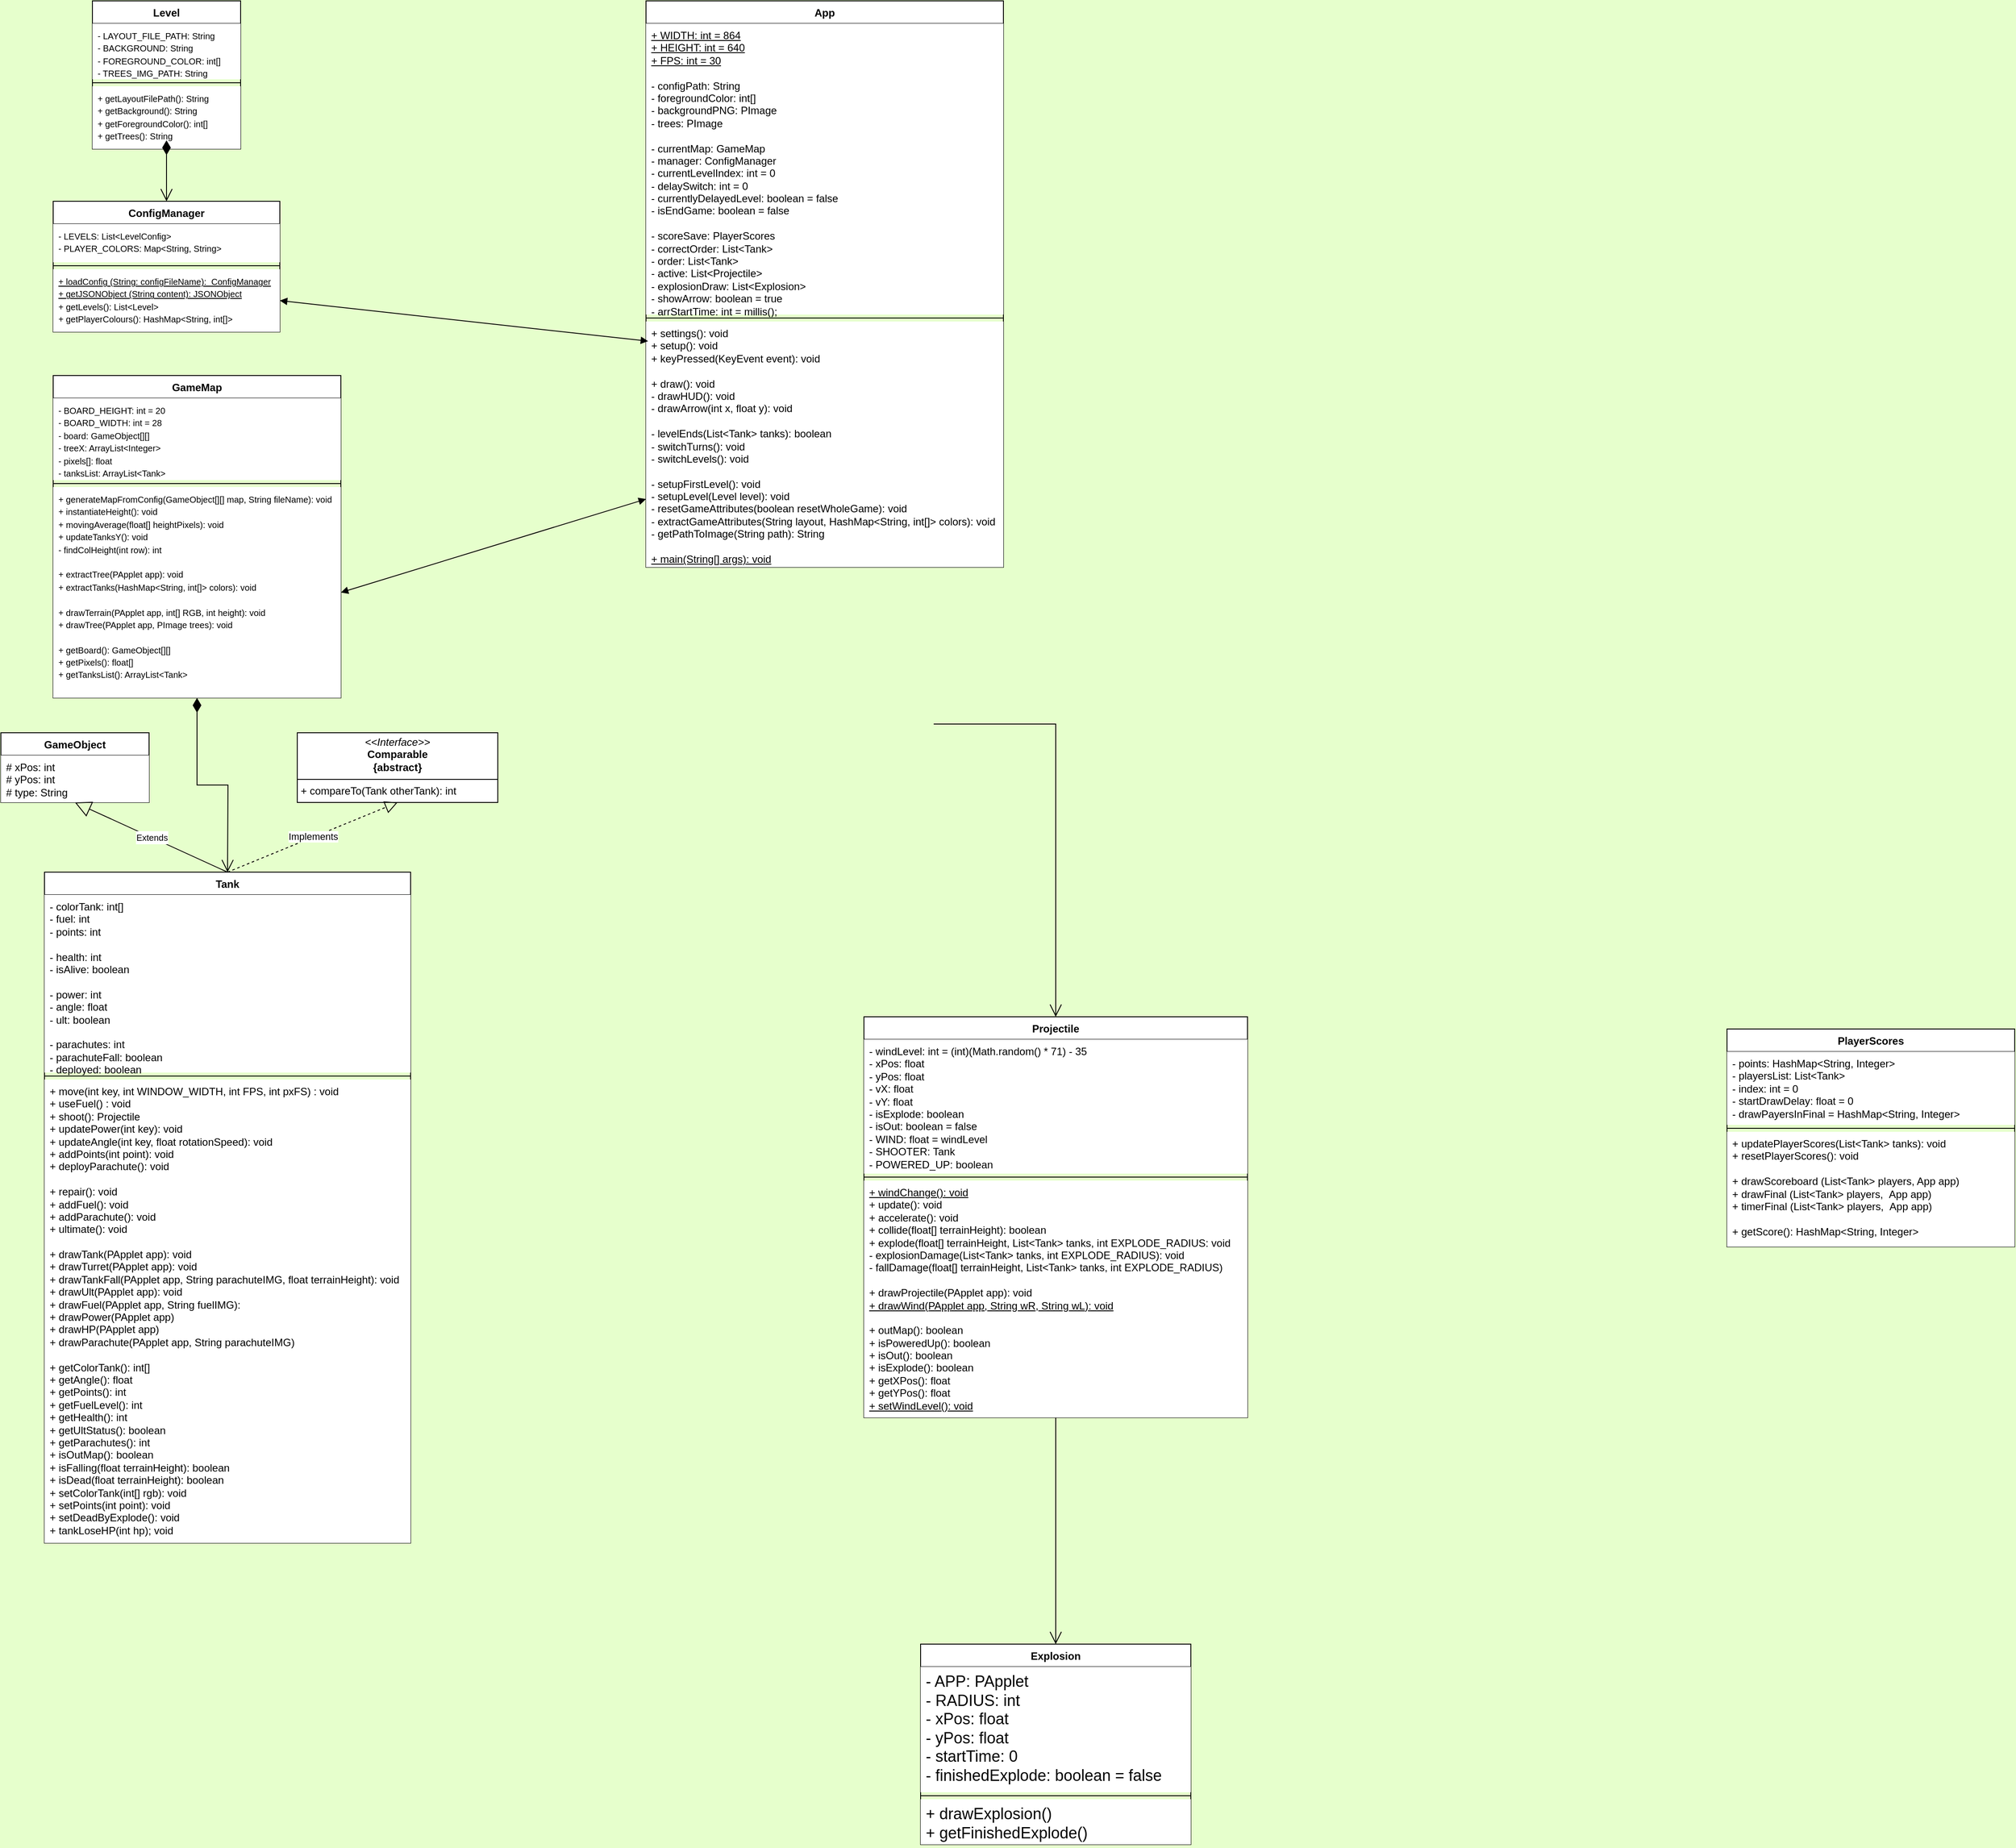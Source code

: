 <mxfile version="24.3.1" type="github">
  <diagram name="Page-1" id="6133507b-19e7-1e82-6fc7-422aa6c4b21f">
    <mxGraphModel dx="1719" dy="1703" grid="1" gridSize="10" guides="1" tooltips="1" connect="1" arrows="1" fold="1" page="1" pageScale="1" pageWidth="1100" pageHeight="850" background="#E6FFCC" math="0" shadow="0">
      <root>
        <mxCell id="0" />
        <mxCell id="1" parent="0" />
        <mxCell id="UTHU-1M57-vCMUskgQRw-25" value="Tank" style="swimlane;fontStyle=1;align=center;verticalAlign=top;childLayout=stackLayout;horizontal=1;startSize=26;horizontalStack=0;resizeParent=1;resizeParentMax=0;resizeLast=0;collapsible=1;marginBottom=0;whiteSpace=wrap;html=1;" parent="1" vertex="1">
          <mxGeometry x="130" y="910" width="420" height="770" as="geometry" />
        </mxCell>
        <mxCell id="UTHU-1M57-vCMUskgQRw-26" value="&lt;div&gt;- colorTank: int[]&lt;/div&gt;&lt;div&gt;- fuel: int&lt;/div&gt;&lt;div&gt;- points: int&lt;/div&gt;&lt;div&gt;&lt;br&gt;&lt;/div&gt;&lt;div&gt;- health: int&lt;/div&gt;&lt;div&gt;- isAlive: boolean&lt;/div&gt;&lt;div&gt;&lt;br&gt;&lt;/div&gt;&lt;div&gt;- power: int&lt;/div&gt;&lt;div&gt;- angle: float&lt;/div&gt;&lt;div&gt;- ult: boolean&lt;/div&gt;&lt;div&gt;&lt;br&gt;&lt;/div&gt;&lt;div&gt;- parachutes: int&lt;/div&gt;&lt;div&gt;- parachuteFall: boolean&lt;/div&gt;&lt;div&gt;- deployed: boolean&lt;/div&gt;" style="text;strokeColor=none;fillColor=default;align=left;verticalAlign=top;spacingLeft=4;spacingRight=4;overflow=hidden;rotatable=0;points=[[0,0.5],[1,0.5]];portConstraint=eastwest;whiteSpace=wrap;html=1;" parent="UTHU-1M57-vCMUskgQRw-25" vertex="1">
          <mxGeometry y="26" width="420" height="204" as="geometry" />
        </mxCell>
        <mxCell id="UTHU-1M57-vCMUskgQRw-27" value="" style="line;strokeWidth=1;fillColor=none;align=left;verticalAlign=middle;spacingTop=-1;spacingLeft=3;spacingRight=3;rotatable=0;labelPosition=right;points=[];portConstraint=eastwest;strokeColor=inherit;" parent="UTHU-1M57-vCMUskgQRw-25" vertex="1">
          <mxGeometry y="230" width="420" height="8" as="geometry" />
        </mxCell>
        <mxCell id="UTHU-1M57-vCMUskgQRw-28" value="&lt;font style=&quot;font-size: 12px;&quot;&gt;+ &lt;font style=&quot;&quot;&gt;move(int key,&amp;nbsp;&lt;/font&gt;&lt;/font&gt;&lt;span style=&quot;background-color: initial;&quot;&gt;int WINDOW_WIDTH,&amp;nbsp;&lt;/span&gt;&lt;span style=&quot;background-color: initial;&quot;&gt;int FPS,&amp;nbsp;&lt;/span&gt;&lt;span style=&quot;background-color: initial;&quot;&gt;int pxFS) : void&lt;/span&gt;&lt;div&gt;&lt;div&gt;+ useFuel() : void&lt;/div&gt;&lt;div&gt;+ shoot(): Projectile&lt;/div&gt;&lt;div&gt;&lt;div&gt;+ updatePower(int key): void&lt;/div&gt;&lt;/div&gt;&lt;div&gt;+ updateAngle(int key,&amp;nbsp;&lt;span style=&quot;background-color: initial;&quot;&gt;float rotationSpeed): void&lt;/span&gt;&lt;/div&gt;&lt;div&gt;+ addPoints(int point): void&lt;/div&gt;&lt;div&gt;+ deployParachute(): void&lt;/div&gt;&lt;div&gt;&lt;br&gt;&lt;/div&gt;&lt;div&gt;+ repair(): void&lt;/div&gt;&lt;div&gt;+ addFuel(): void&lt;/div&gt;&lt;div&gt;+ addParachute(): void&lt;/div&gt;&lt;div&gt;+ ultimate(): void&lt;/div&gt;&lt;div&gt;&lt;br&gt;&lt;/div&gt;&lt;div&gt;+ drawTank(PApplet app): void&lt;/div&gt;&lt;/div&gt;&lt;div&gt;+ drawTurret(PApplet app): void&lt;/div&gt;&lt;div&gt;+ drawTankFall(PApplet app,&amp;nbsp;&lt;span style=&quot;background-color: initial;&quot;&gt;String parachuteIMG,&amp;nbsp;&lt;/span&gt;&lt;span style=&quot;background-color: initial;&quot;&gt;float terrainHeight): void&lt;/span&gt;&lt;/div&gt;&lt;div&gt;+ drawUlt(PApplet app): void&lt;/div&gt;&lt;div&gt;+ drawFuel(PApplet app,&amp;nbsp;&lt;span style=&quot;background-color: initial;&quot;&gt;String fuelIMG):&amp;nbsp;&lt;/span&gt;&lt;/div&gt;&lt;div&gt;+ drawPower(PApplet app)&lt;/div&gt;&lt;div&gt;+ drawHP(PApplet app)&lt;/div&gt;&lt;div&gt;+ drawParachute(PApplet app, String&amp;nbsp;&lt;span style=&quot;background-color: initial;&quot;&gt;parachuteIMG&lt;/span&gt;&lt;span style=&quot;background-color: initial;&quot;&gt;)&lt;/span&gt;&lt;/div&gt;&lt;div&gt;&lt;br&gt;&lt;/div&gt;&lt;div&gt;+ getColorTank(): int[]&lt;/div&gt;&lt;div&gt;+ getAngle(): float&lt;/div&gt;&lt;div&gt;+ getPoints(): int&lt;/div&gt;&lt;div&gt;+ getFuelLevel(): int&lt;/div&gt;&lt;div&gt;+ getHealth(): int&lt;/div&gt;&lt;div&gt;+ getUltStatus(): boolean&lt;/div&gt;&lt;div&gt;+ getParachutes(): int&lt;/div&gt;&lt;div&gt;+ isOutMap(): boolean&lt;/div&gt;&lt;div&gt;+ isFalling(float terrainHeight): boolean&lt;/div&gt;&lt;div&gt;+ isDead(&lt;span style=&quot;background-color: initial;&quot;&gt;float terrainHeight&lt;/span&gt;&lt;span style=&quot;background-color: initial;&quot;&gt;): boolean&lt;/span&gt;&lt;/div&gt;&lt;div&gt;+ setColorTank(int[] rgb): void&lt;/div&gt;&lt;div&gt;+ setPoints(int point): void&lt;/div&gt;&lt;div&gt;+ setDeadByExplode(): void&lt;/div&gt;&lt;div&gt;+ tankLoseHP(int hp); void&lt;/div&gt;&lt;div&gt;&lt;br&gt;&lt;/div&gt;" style="text;strokeColor=none;fillColor=default;align=left;verticalAlign=top;spacingLeft=4;spacingRight=4;overflow=hidden;rotatable=0;points=[[0,0.5],[1,0.5]];portConstraint=eastwest;whiteSpace=wrap;html=1;" parent="UTHU-1M57-vCMUskgQRw-25" vertex="1">
          <mxGeometry y="238" width="420" height="532" as="geometry" />
        </mxCell>
        <mxCell id="UTHU-1M57-vCMUskgQRw-30" value="ConfigManager" style="swimlane;fontStyle=1;align=center;verticalAlign=top;childLayout=stackLayout;horizontal=1;startSize=26;horizontalStack=0;resizeParent=1;resizeParentMax=0;resizeLast=0;collapsible=1;marginBottom=0;whiteSpace=wrap;html=1;" parent="1" vertex="1">
          <mxGeometry x="140" y="140" width="260" height="150" as="geometry" />
        </mxCell>
        <mxCell id="UTHU-1M57-vCMUskgQRw-31" value="&lt;font style=&quot;font-size: 10px;&quot;&gt;- LEVELS: List&amp;lt;LevelConfig&amp;gt;&lt;/font&gt;&lt;div&gt;&lt;font style=&quot;font-size: 10px;&quot;&gt;- PLAYER_COLORS: Map&amp;lt;String, String&amp;gt;&lt;/font&gt;&lt;/div&gt;" style="text;strokeColor=none;fillColor=default;align=left;verticalAlign=top;spacingLeft=4;spacingRight=4;overflow=hidden;rotatable=0;points=[[0,0.5],[1,0.5]];portConstraint=eastwest;whiteSpace=wrap;html=1;" parent="UTHU-1M57-vCMUskgQRw-30" vertex="1">
          <mxGeometry y="26" width="260" height="44" as="geometry" />
        </mxCell>
        <mxCell id="UTHU-1M57-vCMUskgQRw-32" value="" style="line;strokeWidth=1;fillColor=none;align=left;verticalAlign=middle;spacingTop=-1;spacingLeft=3;spacingRight=3;rotatable=0;labelPosition=right;points=[];portConstraint=eastwest;strokeColor=inherit;" parent="UTHU-1M57-vCMUskgQRw-30" vertex="1">
          <mxGeometry y="70" width="260" height="8" as="geometry" />
        </mxCell>
        <mxCell id="UTHU-1M57-vCMUskgQRw-33" value="&lt;font style=&quot;font-size: 10px;&quot;&gt;&lt;u&gt;+ loadConfig (String: configFileName): &amp;nbsp;ConfigManager&lt;/u&gt;&lt;div style=&quot;font-size: 12px;&quot;&gt;&lt;font style=&quot;font-size: 10px;&quot;&gt;&lt;u&gt;+ getJSONObject (String content): JSONObject&lt;/u&gt;&lt;/font&gt;&lt;/div&gt;+ getLevels(): List&amp;lt;Level&amp;gt;&lt;/font&gt;&lt;div&gt;&lt;font style=&quot;font-size: 10px;&quot;&gt;+ getPlayerColours(): HashMap&amp;lt;String, int[]&amp;gt;&lt;/font&gt;&lt;/div&gt;" style="text;strokeColor=none;fillColor=default;align=left;verticalAlign=top;spacingLeft=4;spacingRight=4;overflow=hidden;rotatable=0;points=[[0,0.5],[1,0.5]];portConstraint=eastwest;whiteSpace=wrap;html=1;" parent="UTHU-1M57-vCMUskgQRw-30" vertex="1">
          <mxGeometry y="78" width="260" height="72" as="geometry" />
        </mxCell>
        <mxCell id="UTHU-1M57-vCMUskgQRw-36" value="Level" style="swimlane;fontStyle=1;align=center;verticalAlign=top;childLayout=stackLayout;horizontal=1;startSize=26;horizontalStack=0;resizeParent=1;resizeParentMax=0;resizeLast=0;collapsible=1;marginBottom=0;whiteSpace=wrap;html=1;" parent="1" vertex="1">
          <mxGeometry x="185" y="-90" width="170" height="170" as="geometry" />
        </mxCell>
        <mxCell id="UTHU-1M57-vCMUskgQRw-37" value="&lt;div&gt;&lt;font style=&quot;font-size: 10px;&quot;&gt;- LAYOUT_FILE_PATH:&amp;nbsp;&lt;/font&gt;&lt;span style=&quot;font-size: 10px;&quot;&gt;String&lt;/span&gt;&lt;br&gt;&lt;/div&gt;&lt;div&gt;&lt;span style=&quot;background-color: initial;&quot;&gt;&lt;font style=&quot;font-size: 10px;&quot;&gt;- BACKGROUND:&amp;nbsp;&lt;/font&gt;&lt;/span&gt;&lt;span style=&quot;font-size: 10px;&quot;&gt;String&amp;nbsp;&lt;/span&gt;&lt;div&gt;&lt;font style=&quot;font-size: 10px;&quot;&gt;- FOREGROUND_COLOR: int[]&lt;/font&gt;&lt;/div&gt;&lt;div&gt;&lt;font style=&quot;font-size: 10px;&quot;&gt;- TREES_IMG_PATH:&amp;nbsp;&lt;/font&gt;&lt;span style=&quot;font-size: 10px; background-color: initial;&quot;&gt;String&lt;/span&gt;&lt;/div&gt;&lt;/div&gt;" style="text;strokeColor=none;fillColor=default;align=left;verticalAlign=top;spacingLeft=4;spacingRight=4;overflow=hidden;rotatable=0;points=[[0,0.5],[1,0.5]];portConstraint=eastwest;whiteSpace=wrap;html=1;" parent="UTHU-1M57-vCMUskgQRw-36" vertex="1">
          <mxGeometry y="26" width="170" height="64" as="geometry" />
        </mxCell>
        <mxCell id="UTHU-1M57-vCMUskgQRw-38" value="" style="line;strokeWidth=1;fillColor=none;align=left;verticalAlign=middle;spacingTop=-1;spacingLeft=3;spacingRight=3;rotatable=0;labelPosition=right;points=[];portConstraint=eastwest;strokeColor=inherit;" parent="UTHU-1M57-vCMUskgQRw-36" vertex="1">
          <mxGeometry y="90" width="170" height="8" as="geometry" />
        </mxCell>
        <mxCell id="UTHU-1M57-vCMUskgQRw-39" value="&lt;font size=&quot;1&quot;&gt;+ getLayoutFilePath(): String&lt;/font&gt;&lt;div&gt;&lt;font size=&quot;1&quot;&gt;+ getBackground(): String&lt;/font&gt;&lt;/div&gt;&lt;div&gt;&lt;font size=&quot;1&quot;&gt;+ getForegroundColor(): int[]&lt;/font&gt;&lt;/div&gt;&lt;div&gt;&lt;font size=&quot;1&quot;&gt;+ getTrees(): String&lt;/font&gt;&lt;/div&gt;" style="text;strokeColor=none;fillColor=default;align=left;verticalAlign=top;spacingLeft=4;spacingRight=4;overflow=hidden;rotatable=0;points=[[0,0.5],[1,0.5]];portConstraint=eastwest;whiteSpace=wrap;html=1;" parent="UTHU-1M57-vCMUskgQRw-36" vertex="1">
          <mxGeometry y="98" width="170" height="72" as="geometry" />
        </mxCell>
        <mxCell id="UTHU-1M57-vCMUskgQRw-44" value="Projectile" style="swimlane;fontStyle=1;align=center;verticalAlign=top;childLayout=stackLayout;horizontal=1;startSize=26;horizontalStack=0;resizeParent=1;resizeParentMax=0;resizeLast=0;collapsible=1;marginBottom=0;whiteSpace=wrap;html=1;" parent="1" vertex="1">
          <mxGeometry x="1070" y="1076" width="440" height="460" as="geometry" />
        </mxCell>
        <mxCell id="UTHU-1M57-vCMUskgQRw-45" value="&lt;div&gt;&lt;font style=&quot;font-size: 12px;&quot;&gt;- windLevel: int = (int)(Math.random() * 71) - 35&amp;nbsp;&lt;/font&gt;&lt;/div&gt;&lt;div&gt;&lt;font style=&quot;font-size: 12px;&quot;&gt;- xPos: float&lt;/font&gt;&lt;/div&gt;&lt;div&gt;&lt;font style=&quot;font-size: 12px;&quot;&gt;- yPos: float&lt;/font&gt;&lt;/div&gt;&lt;div&gt;&lt;font style=&quot;font-size: 12px;&quot;&gt;- vX: float&lt;/font&gt;&lt;/div&gt;&lt;div&gt;&lt;font style=&quot;font-size: 12px;&quot;&gt;- vY: float&lt;/font&gt;&lt;/div&gt;&lt;div&gt;&lt;font style=&quot;font-size: 12px;&quot;&gt;- isExplode: boolean&lt;/font&gt;&lt;/div&gt;&lt;div&gt;&lt;font style=&quot;font-size: 12px;&quot;&gt;- isOut: boolean = false&lt;/font&gt;&lt;/div&gt;&lt;div&gt;&lt;font style=&quot;font-size: 12px;&quot;&gt;- WIND: float = windLevel&lt;/font&gt;&lt;/div&gt;&lt;div&gt;&lt;font style=&quot;font-size: 12px;&quot;&gt;- SHOOTER: Tank&lt;/font&gt;&lt;/div&gt;&lt;div&gt;&lt;font style=&quot;font-size: 12px;&quot;&gt;- POWERED_UP: boolean&lt;/font&gt;&lt;/div&gt;&lt;div&gt;&lt;font style=&quot;font-size: 10px;&quot;&gt;&lt;br&gt;&lt;/font&gt;&lt;/div&gt;" style="text;strokeColor=none;fillColor=default;align=left;verticalAlign=top;spacingLeft=4;spacingRight=4;overflow=hidden;rotatable=0;points=[[0,0.5],[1,0.5]];portConstraint=eastwest;whiteSpace=wrap;html=1;" parent="UTHU-1M57-vCMUskgQRw-44" vertex="1">
          <mxGeometry y="26" width="440" height="154" as="geometry" />
        </mxCell>
        <mxCell id="UTHU-1M57-vCMUskgQRw-46" value="" style="line;strokeWidth=1;fillColor=none;align=left;verticalAlign=middle;spacingTop=-1;spacingLeft=3;spacingRight=3;rotatable=0;labelPosition=right;points=[];portConstraint=eastwest;strokeColor=inherit;" parent="UTHU-1M57-vCMUskgQRw-44" vertex="1">
          <mxGeometry y="180" width="440" height="8" as="geometry" />
        </mxCell>
        <mxCell id="UTHU-1M57-vCMUskgQRw-47" value="&lt;font style=&quot;font-size: 12px;&quot;&gt;&lt;u&gt;+ windChange(): void&lt;/u&gt;&lt;/font&gt;&lt;div&gt;&lt;font style=&quot;font-size: 12px;&quot;&gt;+ update(): void&lt;/font&gt;&lt;/div&gt;&lt;div&gt;&lt;font style=&quot;font-size: 12px;&quot;&gt;+ accelerate(): void&lt;/font&gt;&lt;/div&gt;&lt;div&gt;&lt;font style=&quot;font-size: 12px;&quot;&gt;+ collide(float[] terrainHeight): boolean&lt;/font&gt;&lt;/div&gt;&lt;div&gt;&lt;font style=&quot;font-size: 12px;&quot;&gt;+ explode(float[] terrainHeight, List&amp;lt;Tank&amp;gt; tanks, int EXPLODE_RADIUS: void&lt;/font&gt;&lt;/div&gt;&lt;div&gt;&lt;font style=&quot;font-size: 12px;&quot;&gt;- explosionDamage(List&amp;lt;Tank&amp;gt; tanks, int EXPLODE_RADIUS): void&lt;/font&gt;&lt;/div&gt;&lt;div&gt;&lt;font style=&quot;font-size: 12px;&quot;&gt;- fallDamage(float[] terrainHeight, List&amp;lt;Tank&amp;gt; tanks, int EXPLODE_RADIUS)&lt;/font&gt;&lt;/div&gt;&lt;div&gt;&lt;font style=&quot;font-size: 12px;&quot;&gt;&lt;br&gt;&lt;/font&gt;&lt;/div&gt;&lt;div&gt;&lt;font style=&quot;font-size: 12px;&quot;&gt;+ drawProjectile(PApplet app): void&lt;/font&gt;&lt;/div&gt;&lt;div&gt;&lt;font style=&quot;font-size: 12px;&quot;&gt;&lt;u&gt;+ drawWind(PApplet app, String wR, String wL): void&lt;/u&gt;&lt;/font&gt;&lt;/div&gt;&lt;div&gt;&lt;br&gt;&lt;/div&gt;&lt;div&gt;+ outMap(): boolean&lt;/div&gt;&lt;div&gt;+ isPoweredUp(): boolean&lt;/div&gt;&lt;div&gt;+ isOut(): boolean&lt;/div&gt;&lt;div&gt;+ isExplode(): boolean&lt;/div&gt;&lt;div&gt;+ getXPos(): float&lt;/div&gt;&lt;div&gt;+ getYPos(): float&lt;/div&gt;&lt;div&gt;&lt;u&gt;+ setWindLevel(): void&lt;/u&gt;&lt;/div&gt;" style="text;strokeColor=none;fillColor=default;align=left;verticalAlign=top;spacingLeft=4;spacingRight=4;overflow=hidden;rotatable=0;points=[[0,0.5],[1,0.5]];portConstraint=eastwest;whiteSpace=wrap;html=1;" parent="UTHU-1M57-vCMUskgQRw-44" vertex="1">
          <mxGeometry y="188" width="440" height="272" as="geometry" />
        </mxCell>
        <mxCell id="UTHU-1M57-vCMUskgQRw-48" value="GameMap" style="swimlane;fontStyle=1;align=center;verticalAlign=top;childLayout=stackLayout;horizontal=1;startSize=26;horizontalStack=0;resizeParent=1;resizeParentMax=0;resizeLast=0;collapsible=1;marginBottom=0;whiteSpace=wrap;html=1;" parent="1" vertex="1">
          <mxGeometry x="140" y="340" width="330" height="370" as="geometry" />
        </mxCell>
        <mxCell id="UTHU-1M57-vCMUskgQRw-49" value="&lt;div&gt;&lt;font style=&quot;font-size: 10px;&quot;&gt;- BOARD_HEIGHT: int = 20&lt;/font&gt;&lt;/div&gt;&lt;div&gt;&lt;font style=&quot;font-size: 10px;&quot;&gt;- BOARD_WIDTH: int = 28&lt;/font&gt;&lt;/div&gt;&lt;font style=&quot;font-size: 10px;&quot;&gt;- board: GameObject[][]&lt;/font&gt;&lt;div&gt;&lt;font style=&quot;font-size: 10px;&quot;&gt;- treeX: ArrayList&amp;lt;Integer&amp;gt;&lt;/font&gt;&lt;/div&gt;&lt;div&gt;&lt;font style=&quot;font-size: 10px;&quot;&gt;- pixels[]: float&lt;/font&gt;&lt;/div&gt;&lt;div&gt;&lt;font style=&quot;font-size: 10px;&quot;&gt;- tanksList: ArrayList&amp;lt;Tank&amp;gt;&lt;/font&gt;&lt;/div&gt;" style="text;strokeColor=none;fillColor=default;align=left;verticalAlign=top;spacingLeft=4;spacingRight=4;overflow=hidden;rotatable=0;points=[[0,0.5],[1,0.5]];portConstraint=eastwest;whiteSpace=wrap;html=1;" parent="UTHU-1M57-vCMUskgQRw-48" vertex="1">
          <mxGeometry y="26" width="330" height="94" as="geometry" />
        </mxCell>
        <mxCell id="UTHU-1M57-vCMUskgQRw-50" value="" style="line;strokeWidth=1;fillColor=none;align=left;verticalAlign=middle;spacingTop=-1;spacingLeft=3;spacingRight=3;rotatable=0;labelPosition=right;points=[];portConstraint=eastwest;strokeColor=inherit;" parent="UTHU-1M57-vCMUskgQRw-48" vertex="1">
          <mxGeometry y="120" width="330" height="8" as="geometry" />
        </mxCell>
        <mxCell id="UTHU-1M57-vCMUskgQRw-51" value="&lt;font style=&quot;font-size: 10px;&quot;&gt;+ generateMapFromConfig&lt;/font&gt;&lt;span style=&quot;font-size: 10px; background-color: initial;&quot;&gt;(GameObject[][] map,&amp;nbsp;&lt;/span&gt;&lt;span style=&quot;background-color: initial; font-size: 10px;&quot;&gt;String fileName): void&lt;/span&gt;&lt;div&gt;&lt;font size=&quot;1&quot;&gt;+ instantiateHeight(): void&lt;br&gt;&lt;/font&gt;&lt;div&gt;&lt;div&gt;&lt;font style=&quot;font-size: 10px;&quot;&gt;+ movingAverage(float[] heightPixels): void&lt;/font&gt;&lt;div&gt;&lt;span style=&quot;font-size: x-small;&quot;&gt;+ updateTanksY(): void&lt;/span&gt;&lt;br&gt;&lt;/div&gt;&lt;/div&gt;&lt;/div&gt;&lt;div&gt;&lt;div&gt;&lt;span style=&quot;font-size: x-small;&quot;&gt;- findColHeight(int row): int&lt;/span&gt;&lt;/div&gt;&lt;/div&gt;&lt;div&gt;&lt;br&gt;&lt;/div&gt;&lt;div&gt;&lt;font style=&quot;font-size: 10px;&quot;&gt;+ extractTree(PApplet app): void&lt;/font&gt;&lt;/div&gt;&lt;/div&gt;&lt;div&gt;&lt;font style=&quot;font-size: 10px;&quot;&gt;+ extractTanks(HashMap&amp;lt;String, int[]&amp;gt; colors): void&lt;/font&gt;&lt;/div&gt;&lt;div&gt;&lt;font style=&quot;font-size: 10px;&quot;&gt;&lt;br&gt;&lt;/font&gt;&lt;/div&gt;&lt;div&gt;&lt;font style=&quot;font-size: 10px;&quot;&gt;+ drawTerrain(PApplet app, int[] RGB, int height): void&lt;/font&gt;&lt;/div&gt;&lt;div&gt;&lt;font style=&quot;font-size: 10px;&quot;&gt;+ drawTree(PApplet app, PImage trees): void&lt;/font&gt;&lt;/div&gt;&lt;div&gt;&lt;font style=&quot;font-size: 10px;&quot;&gt;&lt;br&gt;&lt;/font&gt;&lt;/div&gt;&lt;div&gt;&lt;font style=&quot;font-size: 10px;&quot;&gt;+ getBoard(): GameObject[][]&lt;/font&gt;&lt;/div&gt;&lt;div&gt;&lt;font style=&quot;font-size: 10px;&quot;&gt;+ getPixels(): float[]&lt;/font&gt;&lt;/div&gt;&lt;div&gt;&lt;font style=&quot;font-size: 10px;&quot;&gt;+ getTanksList(): ArrayList&amp;lt;Tank&amp;gt;&lt;/font&gt;&lt;/div&gt;" style="text;strokeColor=none;fillColor=default;align=left;verticalAlign=top;spacingLeft=4;spacingRight=4;overflow=hidden;rotatable=0;points=[[0,0.5],[1,0.5]];portConstraint=eastwest;whiteSpace=wrap;html=1;" parent="UTHU-1M57-vCMUskgQRw-48" vertex="1">
          <mxGeometry y="128" width="330" height="242" as="geometry" />
        </mxCell>
        <mxCell id="vv2smBv1t-94EoNuKPWK-23" value="GameObject" style="swimlane;fontStyle=1;align=center;verticalAlign=top;childLayout=stackLayout;horizontal=1;startSize=26;horizontalStack=0;resizeParent=1;resizeParentMax=0;resizeLast=0;collapsible=1;marginBottom=0;whiteSpace=wrap;html=1;" parent="1" vertex="1">
          <mxGeometry x="80" y="750" width="170" height="80" as="geometry" />
        </mxCell>
        <mxCell id="vv2smBv1t-94EoNuKPWK-24" value="&lt;font style=&quot;font-size: 12px;&quot;&gt;# xPos: int&lt;/font&gt;&lt;div&gt;&lt;font style=&quot;font-size: 12px;&quot;&gt;# yPos: int&lt;/font&gt;&lt;/div&gt;&lt;div&gt;&lt;font style=&quot;font-size: 12px;&quot;&gt;# type: String&lt;/font&gt;&lt;/div&gt;" style="text;strokeColor=none;fillColor=default;align=left;verticalAlign=top;spacingLeft=4;spacingRight=4;overflow=hidden;rotatable=0;points=[[0,0.5],[1,0.5]];portConstraint=eastwest;whiteSpace=wrap;html=1;" parent="vv2smBv1t-94EoNuKPWK-23" vertex="1">
          <mxGeometry y="26" width="170" height="54" as="geometry" />
        </mxCell>
        <mxCell id="OTiGFBfn2zHBZvvq7VCK-6" value="&lt;font style=&quot;font-size: 10px;&quot;&gt;Extends&lt;/font&gt;" style="endArrow=block;endSize=16;endFill=0;html=1;rounded=0;fontSize=12;curved=1;exitX=0.5;exitY=0;exitDx=0;exitDy=0;entryX=0.5;entryY=1;entryDx=0;entryDy=0;" parent="1" source="UTHU-1M57-vCMUskgQRw-25" target="vv2smBv1t-94EoNuKPWK-23" edge="1">
          <mxGeometry width="160" relative="1" as="geometry">
            <mxPoint x="359.5" y="878" as="sourcePoint" />
            <mxPoint x="359.5" y="818" as="targetPoint" />
          </mxGeometry>
        </mxCell>
        <mxCell id="OTiGFBfn2zHBZvvq7VCK-9" style="edgeStyle=none;curved=1;rounded=0;orthogonalLoop=1;jettySize=auto;html=1;exitX=0.5;exitY=0;exitDx=0;exitDy=0;fontSize=12;startSize=8;endSize=8;" parent="1" source="UTHU-1M57-vCMUskgQRw-44" target="UTHU-1M57-vCMUskgQRw-44" edge="1">
          <mxGeometry relative="1" as="geometry" />
        </mxCell>
        <mxCell id="MKVSj6SHnjrNCDTzluq0-2" value="&lt;p style=&quot;margin:0px;margin-top:4px;text-align:center;&quot;&gt;&lt;i&gt;&amp;lt;&amp;lt;Interface&amp;gt;&amp;gt;&lt;/i&gt;&lt;br&gt;&lt;b&gt;Comparable&lt;/b&gt;&lt;/p&gt;&lt;div style=&quot;text-align: center;&quot;&gt;&lt;b&gt;{abstract}&lt;/b&gt;&lt;/div&gt;&lt;hr size=&quot;1&quot; style=&quot;border-style:solid;&quot;&gt;&lt;p style=&quot;margin:0px;margin-left:4px;&quot;&gt;+ compareTo(Tank otherTank): int&lt;/p&gt;" style="verticalAlign=top;align=left;overflow=fill;html=1;whiteSpace=wrap;" parent="1" vertex="1">
          <mxGeometry x="420" y="750" width="230" height="80" as="geometry" />
        </mxCell>
        <mxCell id="MKVSj6SHnjrNCDTzluq0-3" value="" style="endArrow=block;dashed=1;endFill=0;endSize=12;html=1;rounded=0;exitX=0.5;exitY=0;exitDx=0;exitDy=0;entryX=0.5;entryY=1;entryDx=0;entryDy=0;" parent="1" source="UTHU-1M57-vCMUskgQRw-25" target="MKVSj6SHnjrNCDTzluq0-2" edge="1">
          <mxGeometry width="160" relative="1" as="geometry">
            <mxPoint x="360" y="869.5" as="sourcePoint" />
            <mxPoint x="520" y="869.5" as="targetPoint" />
          </mxGeometry>
        </mxCell>
        <mxCell id="MKVSj6SHnjrNCDTzluq0-4" value="Implements" style="edgeLabel;html=1;align=center;verticalAlign=middle;resizable=0;points=[];" parent="MKVSj6SHnjrNCDTzluq0-3" vertex="1" connectable="0">
          <mxGeometry x="0.011" y="1" relative="1" as="geometry">
            <mxPoint as="offset" />
          </mxGeometry>
        </mxCell>
        <mxCell id="HNsEuWhfUiNUjsveQ-pI-1" value="Explosion" style="swimlane;fontStyle=1;align=center;verticalAlign=top;childLayout=stackLayout;horizontal=1;startSize=26;horizontalStack=0;resizeParent=1;resizeParentMax=0;resizeLast=0;collapsible=1;marginBottom=0;whiteSpace=wrap;html=1;" parent="1" vertex="1">
          <mxGeometry x="1135" y="1796" width="310" height="230" as="geometry" />
        </mxCell>
        <mxCell id="HNsEuWhfUiNUjsveQ-pI-2" value="&lt;font style=&quot;font-size: 18px;&quot;&gt;- APP: PApplet&lt;/font&gt;&lt;div&gt;&lt;font style=&quot;font-size: 18px;&quot;&gt;- RADIUS: int&lt;br&gt;&lt;/font&gt;&lt;/div&gt;&lt;div&gt;&lt;font style=&quot;font-size: 18px;&quot;&gt;- xPos: float&lt;/font&gt;&lt;/div&gt;&lt;div&gt;&lt;font style=&quot;font-size: 18px;&quot;&gt;- yPos: float&lt;/font&gt;&lt;/div&gt;&lt;div&gt;&lt;font style=&quot;font-size: 18px;&quot;&gt;- startTime: 0&lt;/font&gt;&lt;/div&gt;&lt;div&gt;&lt;font style=&quot;font-size: 18px;&quot;&gt;- finishedExplode: boolean = false&lt;/font&gt;&lt;/div&gt;" style="text;strokeColor=none;fillColor=default;align=left;verticalAlign=top;spacingLeft=4;spacingRight=4;overflow=hidden;rotatable=0;points=[[0,0.5],[1,0.5]];portConstraint=eastwest;whiteSpace=wrap;html=1;" parent="HNsEuWhfUiNUjsveQ-pI-1" vertex="1">
          <mxGeometry y="26" width="310" height="144" as="geometry" />
        </mxCell>
        <mxCell id="HNsEuWhfUiNUjsveQ-pI-3" value="" style="line;strokeWidth=1;fillColor=none;align=left;verticalAlign=middle;spacingTop=-1;spacingLeft=3;spacingRight=3;rotatable=0;labelPosition=right;points=[];portConstraint=eastwest;strokeColor=inherit;" parent="HNsEuWhfUiNUjsveQ-pI-1" vertex="1">
          <mxGeometry y="170" width="310" height="8" as="geometry" />
        </mxCell>
        <mxCell id="HNsEuWhfUiNUjsveQ-pI-4" value="&lt;font style=&quot;font-size: 18px;&quot;&gt;+ drawExplosion()&lt;/font&gt;&lt;div&gt;&lt;font style=&quot;font-size: 18px;&quot;&gt;+ getFinishedExplode()&lt;/font&gt;&lt;/div&gt;" style="text;strokeColor=none;fillColor=default;align=left;verticalAlign=top;spacingLeft=4;spacingRight=4;overflow=hidden;rotatable=0;points=[[0,0.5],[1,0.5]];portConstraint=eastwest;whiteSpace=wrap;html=1;" parent="HNsEuWhfUiNUjsveQ-pI-1" vertex="1">
          <mxGeometry y="178" width="310" height="52" as="geometry" />
        </mxCell>
        <mxCell id="BkHAClC3e8f7iDP6U--B-5" value="PlayerScores" style="swimlane;fontStyle=1;align=center;verticalAlign=top;childLayout=stackLayout;horizontal=1;startSize=26;horizontalStack=0;resizeParent=1;resizeParentMax=0;resizeLast=0;collapsible=1;marginBottom=0;whiteSpace=wrap;html=1;" parent="1" vertex="1">
          <mxGeometry x="2060" y="1090" width="330" height="250" as="geometry" />
        </mxCell>
        <mxCell id="BkHAClC3e8f7iDP6U--B-6" value="- points: HashMap&amp;lt;String, Integer&amp;gt;&lt;div&gt;- playersList: List&amp;lt;Tank&amp;gt;&lt;/div&gt;&lt;div&gt;- index: int = 0&lt;/div&gt;&lt;div&gt;- startDrawDelay: float = 0&lt;/div&gt;&lt;div&gt;- drawPayersInFinal = HashMap&amp;lt;String, Integer&amp;gt;&lt;/div&gt;" style="text;strokeColor=none;fillColor=default;align=left;verticalAlign=top;spacingLeft=4;spacingRight=4;overflow=hidden;rotatable=0;points=[[0,0.5],[1,0.5]];portConstraint=eastwest;whiteSpace=wrap;html=1;" parent="BkHAClC3e8f7iDP6U--B-5" vertex="1">
          <mxGeometry y="26" width="330" height="84" as="geometry" />
        </mxCell>
        <mxCell id="BkHAClC3e8f7iDP6U--B-7" value="" style="line;strokeWidth=1;fillColor=none;align=left;verticalAlign=middle;spacingTop=-1;spacingLeft=3;spacingRight=3;rotatable=0;labelPosition=right;points=[];portConstraint=eastwest;strokeColor=inherit;" parent="BkHAClC3e8f7iDP6U--B-5" vertex="1">
          <mxGeometry y="110" width="330" height="8" as="geometry" />
        </mxCell>
        <mxCell id="BkHAClC3e8f7iDP6U--B-8" value="+ updatePlayerScores(List&amp;lt;Tank&amp;gt; tanks): void&lt;div&gt;+ resetPlayerScores(&lt;span style=&quot;background-color: initial;&quot;&gt;): void&lt;/span&gt;&lt;/div&gt;&lt;div&gt;&lt;span style=&quot;background-color: initial;&quot;&gt;&lt;br&gt;&lt;/span&gt;&lt;/div&gt;&lt;div&gt;&lt;span style=&quot;background-color: initial;&quot;&gt;+ drawScoreboard (&lt;/span&gt;&lt;span style=&quot;background-color: initial;&quot;&gt;List&amp;lt;Tank&amp;gt; players&lt;/span&gt;&lt;span style=&quot;background-color: initial;&quot;&gt;, App app)&lt;/span&gt;&lt;/div&gt;&lt;div&gt;&lt;span style=&quot;background-color: initial;&quot;&gt;+ drawFinal&lt;/span&gt;&lt;span style=&quot;background-color: initial;&quot;&gt;&amp;nbsp;(&lt;/span&gt;&lt;span style=&quot;background-color: initial;&quot;&gt;List&amp;lt;Tank&amp;gt; players,&amp;nbsp;&lt;/span&gt;&lt;span style=&quot;background-color: initial;&quot;&gt;&amp;nbsp;App app)&lt;/span&gt;&lt;br&gt;&lt;/div&gt;&lt;div&gt;&lt;div&gt;&lt;span style=&quot;background-color: initial;&quot;&gt;+ timerFinal (&lt;/span&gt;&lt;span style=&quot;background-color: initial;&quot;&gt;List&amp;lt;Tank&amp;gt; players,&amp;nbsp;&lt;/span&gt;&lt;span style=&quot;background-color: initial;&quot;&gt;&amp;nbsp;App app)&lt;/span&gt;&lt;br&gt;&lt;/div&gt;&lt;/div&gt;&lt;div&gt;&lt;span style=&quot;background-color: initial;&quot;&gt;&lt;br&gt;&lt;/span&gt;&lt;/div&gt;&lt;div&gt;&lt;span style=&quot;background-color: initial;&quot;&gt;+ getScore(): HashMap&amp;lt;String, Integer&amp;gt;&amp;nbsp;&lt;/span&gt;&lt;/div&gt;&lt;div&gt;&lt;span style=&quot;background-color: initial;&quot;&gt;&lt;br&gt;&lt;/span&gt;&lt;/div&gt;&lt;div&gt;&lt;span style=&quot;background-color: initial;&quot;&gt;&lt;br&gt;&lt;/span&gt;&lt;/div&gt;" style="text;strokeColor=none;fillColor=default;align=left;verticalAlign=top;spacingLeft=4;spacingRight=4;overflow=hidden;rotatable=0;points=[[0,0.5],[1,0.5]];portConstraint=eastwest;whiteSpace=wrap;html=1;" parent="BkHAClC3e8f7iDP6U--B-5" vertex="1">
          <mxGeometry y="118" width="330" height="132" as="geometry" />
        </mxCell>
        <mxCell id="BkHAClC3e8f7iDP6U--B-9" value="App" style="swimlane;fontStyle=1;align=center;verticalAlign=top;childLayout=stackLayout;horizontal=1;startSize=26;horizontalStack=0;resizeParent=1;resizeParentMax=0;resizeLast=0;collapsible=1;marginBottom=0;whiteSpace=wrap;html=1;" parent="1" vertex="1">
          <mxGeometry x="820" y="-90" width="410" height="650" as="geometry" />
        </mxCell>
        <mxCell id="BkHAClC3e8f7iDP6U--B-10" value="&lt;u&gt;+ WIDTH: int = 864&lt;/u&gt;&lt;div&gt;&lt;u&gt;+ HEIGHT: int = 640&lt;/u&gt;&lt;/div&gt;&lt;div&gt;&lt;u&gt;+ FPS: int = 30&lt;/u&gt;&lt;/div&gt;&lt;div&gt;&lt;br&gt;&lt;/div&gt;&lt;div&gt;- configPath: String&lt;/div&gt;&lt;div&gt;- foregroundColor: int[]&lt;/div&gt;&lt;div&gt;- backgroundPNG: PImage&lt;/div&gt;&lt;div&gt;- trees: PImage&lt;/div&gt;&lt;div&gt;&lt;br&gt;&lt;/div&gt;&lt;div&gt;- currentMap: GameMap&lt;/div&gt;&lt;div&gt;- manager: ConfigManager&lt;/div&gt;&lt;div&gt;- currentLevelIndex: int = 0&lt;/div&gt;&lt;div&gt;- delaySwitch: int = 0&lt;/div&gt;&lt;div&gt;- currentlyDelayedLevel: boolean = false&lt;/div&gt;&lt;div&gt;- isEndGame: boolean = false&lt;/div&gt;&lt;div&gt;&lt;br&gt;&lt;/div&gt;&lt;div&gt;- scoreSave: PlayerScores&lt;/div&gt;&lt;div&gt;- correctOrder: List&amp;lt;Tank&amp;gt;&amp;nbsp;&lt;/div&gt;&lt;div&gt;- order: List&amp;lt;Tank&amp;gt;&lt;/div&gt;&lt;div&gt;- active: List&amp;lt;Projectile&amp;gt;&lt;/div&gt;&lt;div&gt;- explosionDraw: List&amp;lt;Explosion&amp;gt;&lt;/div&gt;&lt;div&gt;- showArrow: boolean = true&lt;/div&gt;&lt;div&gt;- arrStartTime: int = millis();&lt;/div&gt;" style="text;strokeColor=none;fillColor=default;align=left;verticalAlign=top;spacingLeft=4;spacingRight=4;overflow=hidden;rotatable=0;points=[[0,0.5],[1,0.5]];portConstraint=eastwest;whiteSpace=wrap;html=1;" parent="BkHAClC3e8f7iDP6U--B-9" vertex="1">
          <mxGeometry y="26" width="410" height="334" as="geometry" />
        </mxCell>
        <mxCell id="BkHAClC3e8f7iDP6U--B-11" value="" style="line;strokeWidth=1;fillColor=none;align=left;verticalAlign=middle;spacingTop=-1;spacingLeft=3;spacingRight=3;rotatable=0;labelPosition=right;points=[];portConstraint=eastwest;strokeColor=inherit;" parent="BkHAClC3e8f7iDP6U--B-9" vertex="1">
          <mxGeometry y="360" width="410" height="8" as="geometry" />
        </mxCell>
        <mxCell id="BkHAClC3e8f7iDP6U--B-12" value="+ settings(): void&lt;div&gt;+ setup(): void&lt;/div&gt;&lt;div&gt;+ keyPressed(KeyEvent event): void&lt;/div&gt;&lt;div&gt;&lt;br&gt;&lt;/div&gt;&lt;div&gt;+ draw(): void&lt;/div&gt;&lt;div&gt;- drawHUD(): void&lt;/div&gt;&lt;div&gt;- drawArrow(int x, float y): void&lt;/div&gt;&lt;div&gt;&lt;br&gt;&lt;/div&gt;&lt;div&gt;- levelEnds(List&amp;lt;Tank&amp;gt; tanks): boolean&lt;/div&gt;&lt;div&gt;- switchTurns(): void&lt;/div&gt;&lt;div&gt;- switchLevels(): void&lt;/div&gt;&lt;div&gt;&lt;br&gt;&lt;/div&gt;&lt;div&gt;- setupFirstLevel(): void&lt;/div&gt;&lt;div&gt;- setupLevel(Level level): void&lt;/div&gt;&lt;div&gt;- resetGameAttributes(boolean resetWholeGame): void&lt;/div&gt;&lt;div&gt;- extractGameAttributes(String layout, HashMap&amp;lt;String, int[]&amp;gt; colors): void&lt;/div&gt;&lt;div&gt;- getPathToImage(String path): String&lt;/div&gt;&lt;div&gt;&lt;br&gt;&lt;/div&gt;&lt;div&gt;&lt;u&gt;+ main(String[] args): void&lt;/u&gt;&lt;/div&gt;" style="text;strokeColor=none;fillColor=default;align=left;verticalAlign=top;spacingLeft=4;spacingRight=4;overflow=hidden;rotatable=0;points=[[0,0.5],[1,0.5]];portConstraint=eastwest;whiteSpace=wrap;html=1;" parent="BkHAClC3e8f7iDP6U--B-9" vertex="1">
          <mxGeometry y="368" width="410" height="282" as="geometry" />
        </mxCell>
        <mxCell id="BkHAClC3e8f7iDP6U--B-18" value="" style="endArrow=open;endFill=1;endSize=12;html=1;rounded=0;entryX=0.5;entryY=0;entryDx=0;entryDy=0;" parent="1" target="HNsEuWhfUiNUjsveQ-pI-1" edge="1">
          <mxGeometry width="160" relative="1" as="geometry">
            <mxPoint x="1290" y="1536" as="sourcePoint" />
            <mxPoint x="1445" y="1646" as="targetPoint" />
          </mxGeometry>
        </mxCell>
        <mxCell id="BkHAClC3e8f7iDP6U--B-25" value="" style="endArrow=open;endFill=1;endSize=12;html=1;rounded=0;entryX=0.5;entryY=0;entryDx=0;entryDy=0;exitX=1;exitY=0.5;exitDx=0;exitDy=0;" parent="1" target="UTHU-1M57-vCMUskgQRw-44" edge="1">
          <mxGeometry width="160" relative="1" as="geometry">
            <mxPoint x="1150" y="740" as="sourcePoint" />
            <mxPoint x="1300" y="680" as="targetPoint" />
            <Array as="points">
              <mxPoint x="1290" y="740" />
            </Array>
          </mxGeometry>
        </mxCell>
        <mxCell id="1rz5hR_GpqR-95g6XB6h-1" value="" style="endArrow=open;html=1;endSize=12;startArrow=diamondThin;startSize=14;startFill=1;edgeStyle=orthogonalEdgeStyle;align=left;verticalAlign=bottom;rounded=0;" edge="1" parent="1" target="UTHU-1M57-vCMUskgQRw-30">
          <mxGeometry x="-1" y="3" relative="1" as="geometry">
            <mxPoint x="270" y="70" as="sourcePoint" />
            <mxPoint x="730" y="490" as="targetPoint" />
            <Array as="points">
              <mxPoint x="270" y="100" />
              <mxPoint x="270" y="100" />
            </Array>
          </mxGeometry>
        </mxCell>
        <mxCell id="1rz5hR_GpqR-95g6XB6h-2" value="" style="endArrow=block;startArrow=block;endFill=1;startFill=1;html=1;rounded=0;exitX=1;exitY=0.5;exitDx=0;exitDy=0;entryX=0.006;entryY=0.08;entryDx=0;entryDy=0;entryPerimeter=0;" edge="1" parent="1" source="UTHU-1M57-vCMUskgQRw-33" target="BkHAClC3e8f7iDP6U--B-12">
          <mxGeometry width="160" relative="1" as="geometry">
            <mxPoint x="570" y="310" as="sourcePoint" />
            <mxPoint x="730" y="310" as="targetPoint" />
          </mxGeometry>
        </mxCell>
        <mxCell id="1rz5hR_GpqR-95g6XB6h-4" value="" style="endArrow=block;startArrow=block;endFill=1;startFill=1;html=1;rounded=0;exitX=1;exitY=0.5;exitDx=0;exitDy=0;" edge="1" parent="1" source="UTHU-1M57-vCMUskgQRw-51" target="BkHAClC3e8f7iDP6U--B-12">
          <mxGeometry width="160" relative="1" as="geometry">
            <mxPoint x="570" y="424" as="sourcePoint" />
            <mxPoint x="730" y="424" as="targetPoint" />
          </mxGeometry>
        </mxCell>
        <mxCell id="1rz5hR_GpqR-95g6XB6h-8" value="" style="endArrow=open;html=1;endSize=12;startArrow=diamondThin;startSize=14;startFill=1;edgeStyle=orthogonalEdgeStyle;align=left;verticalAlign=bottom;rounded=0;exitX=0.5;exitY=1;exitDx=0;exitDy=0;" edge="1" parent="1" source="UTHU-1M57-vCMUskgQRw-48">
          <mxGeometry x="-1" y="3" relative="1" as="geometry">
            <mxPoint x="680" y="1050" as="sourcePoint" />
            <mxPoint x="340" y="910" as="targetPoint" />
          </mxGeometry>
        </mxCell>
      </root>
    </mxGraphModel>
  </diagram>
</mxfile>
